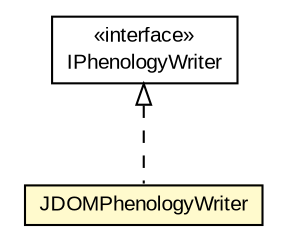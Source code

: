 #!/usr/local/bin/dot
#
# Class diagram 
# Generated by UMLGraph version R5_6-24-gf6e263 (http://www.umlgraph.org/)
#

digraph G {
	edge [fontname="arial",fontsize=10,labelfontname="arial",labelfontsize=10];
	node [fontname="arial",fontsize=10,shape=plaintext];
	nodesep=0.25;
	ranksep=0.5;
	// edu.arizona.biosemantics.semanticmarkup.markupelement.phenology.io.IPhenologyWriter
	c94605 [label=<<table title="edu.arizona.biosemantics.semanticmarkup.markupelement.phenology.io.IPhenologyWriter" border="0" cellborder="1" cellspacing="0" cellpadding="2" port="p" href="../IPhenologyWriter.html">
		<tr><td><table border="0" cellspacing="0" cellpadding="1">
<tr><td align="center" balign="center"> &#171;interface&#187; </td></tr>
<tr><td align="center" balign="center"> IPhenologyWriter </td></tr>
		</table></td></tr>
		</table>>, URL="../IPhenologyWriter.html", fontname="arial", fontcolor="black", fontsize=10.0];
	// edu.arizona.biosemantics.semanticmarkup.markupelement.phenology.io.lib.JDOMPhenologyWriter
	c94607 [label=<<table title="edu.arizona.biosemantics.semanticmarkup.markupelement.phenology.io.lib.JDOMPhenologyWriter" border="0" cellborder="1" cellspacing="0" cellpadding="2" port="p" bgcolor="lemonChiffon" href="./JDOMPhenologyWriter.html">
		<tr><td><table border="0" cellspacing="0" cellpadding="1">
<tr><td align="center" balign="center"> JDOMPhenologyWriter </td></tr>
		</table></td></tr>
		</table>>, URL="./JDOMPhenologyWriter.html", fontname="arial", fontcolor="black", fontsize=10.0];
	//edu.arizona.biosemantics.semanticmarkup.markupelement.phenology.io.lib.JDOMPhenologyWriter implements edu.arizona.biosemantics.semanticmarkup.markupelement.phenology.io.IPhenologyWriter
	c94605:p -> c94607:p [dir=back,arrowtail=empty,style=dashed];
}

